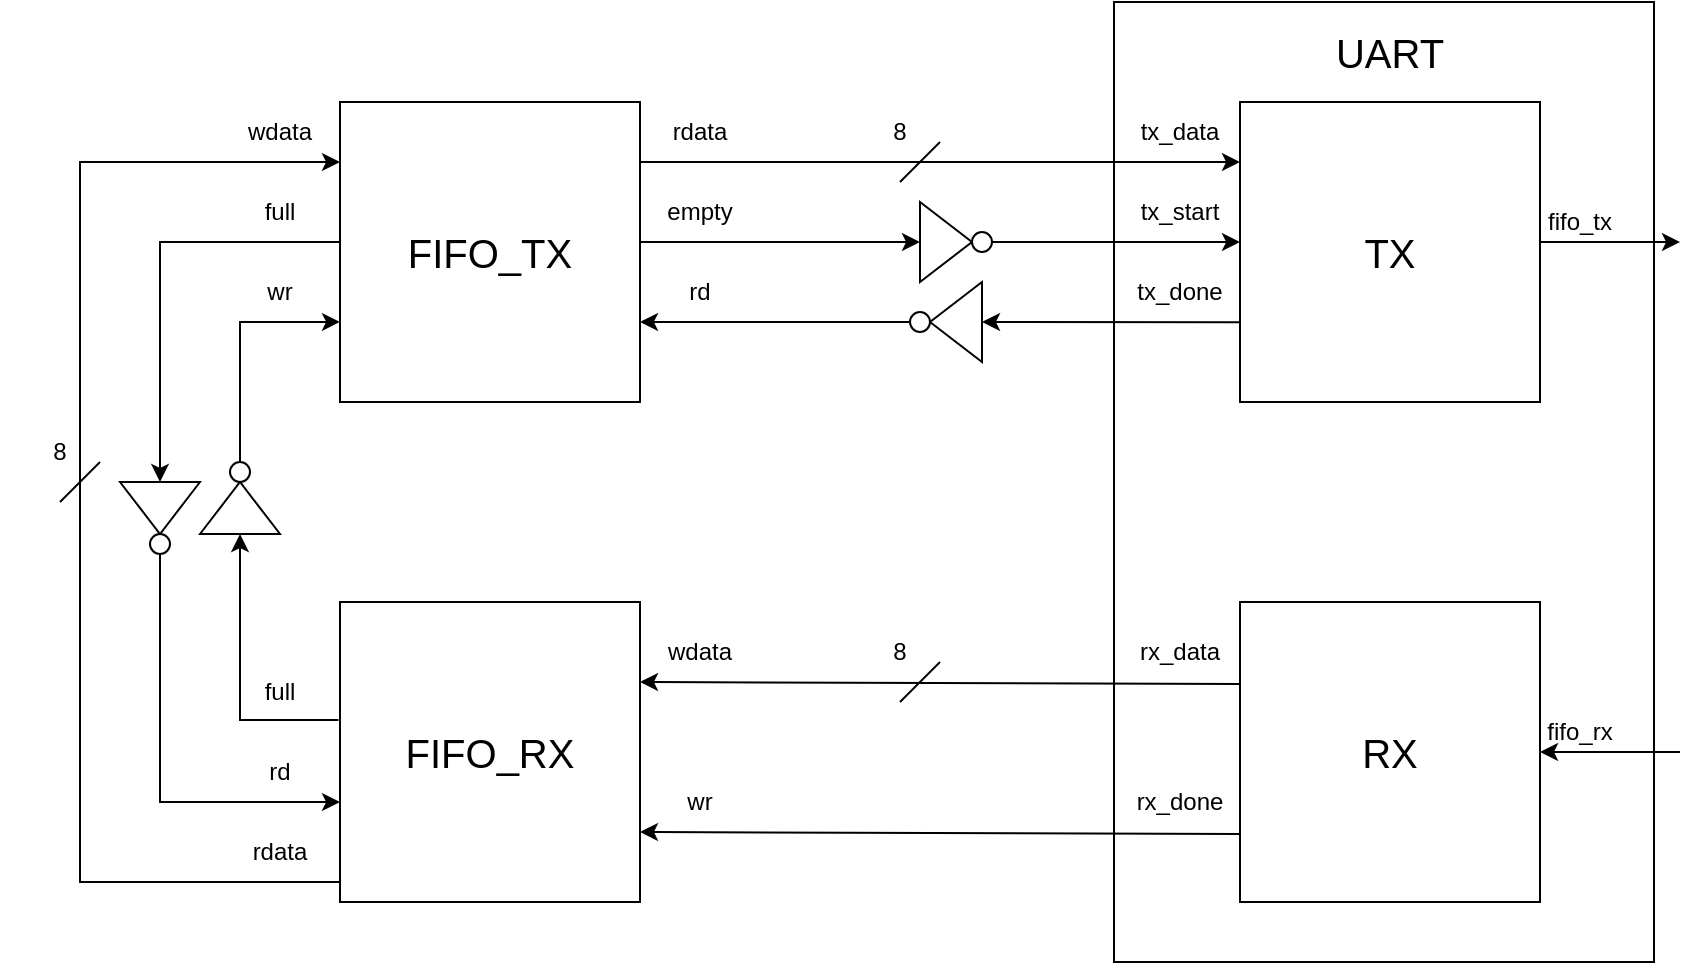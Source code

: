 <mxfile version="26.1.1">
  <diagram name="페이지-1" id="g2MAqH2UUVeFImmgU57O">
    <mxGraphModel dx="1434" dy="772" grid="1" gridSize="10" guides="1" tooltips="1" connect="1" arrows="1" fold="1" page="1" pageScale="1" pageWidth="827" pageHeight="1169" math="0" shadow="0">
      <root>
        <mxCell id="0" />
        <mxCell id="1" parent="0" />
        <mxCell id="WlPlCMzRFnkumvLCKoVt-96" value="" style="rounded=0;whiteSpace=wrap;html=1;" vertex="1" parent="1">
          <mxGeometry x="557" y="120" width="270" height="480" as="geometry" />
        </mxCell>
        <mxCell id="WlPlCMzRFnkumvLCKoVt-2" value="&lt;font style=&quot;font-size: 20px;&quot;&gt;FIFO_TX&lt;/font&gt;" style="whiteSpace=wrap;html=1;aspect=fixed;" vertex="1" parent="1">
          <mxGeometry x="170" y="170" width="150" height="150" as="geometry" />
        </mxCell>
        <mxCell id="WlPlCMzRFnkumvLCKoVt-3" value="&lt;font style=&quot;font-size: 20px;&quot;&gt;FIFO_RX&lt;/font&gt;" style="whiteSpace=wrap;html=1;aspect=fixed;" vertex="1" parent="1">
          <mxGeometry x="170" y="420" width="150" height="150" as="geometry" />
        </mxCell>
        <mxCell id="WlPlCMzRFnkumvLCKoVt-4" value="&lt;font style=&quot;font-size: 20px;&quot;&gt;RX&lt;/font&gt;" style="whiteSpace=wrap;html=1;aspect=fixed;" vertex="1" parent="1">
          <mxGeometry x="620" y="420" width="150" height="150" as="geometry" />
        </mxCell>
        <mxCell id="WlPlCMzRFnkumvLCKoVt-89" style="edgeStyle=orthogonalEdgeStyle;rounded=0;orthogonalLoop=1;jettySize=auto;html=1;" edge="1" parent="1">
          <mxGeometry relative="1" as="geometry">
            <mxPoint x="840" y="240" as="targetPoint" />
            <mxPoint x="770" y="240" as="sourcePoint" />
          </mxGeometry>
        </mxCell>
        <mxCell id="WlPlCMzRFnkumvLCKoVt-5" value="&lt;font style=&quot;font-size: 20px;&quot;&gt;TX&lt;/font&gt;" style="whiteSpace=wrap;html=1;aspect=fixed;" vertex="1" parent="1">
          <mxGeometry x="620" y="170" width="150" height="150" as="geometry" />
        </mxCell>
        <mxCell id="WlPlCMzRFnkumvLCKoVt-6" value="" style="endArrow=classic;html=1;rounded=0;entryX=0;entryY=0.2;entryDx=0;entryDy=0;entryPerimeter=0;" edge="1" parent="1" target="WlPlCMzRFnkumvLCKoVt-5">
          <mxGeometry width="50" height="50" relative="1" as="geometry">
            <mxPoint x="320" y="200" as="sourcePoint" />
            <mxPoint x="370" y="150" as="targetPoint" />
          </mxGeometry>
        </mxCell>
        <mxCell id="WlPlCMzRFnkumvLCKoVt-7" value="" style="triangle;whiteSpace=wrap;html=1;" vertex="1" parent="1">
          <mxGeometry x="460" y="220" width="26" height="40" as="geometry" />
        </mxCell>
        <mxCell id="WlPlCMzRFnkumvLCKoVt-8" value="" style="ellipse;whiteSpace=wrap;html=1;aspect=fixed;" vertex="1" parent="1">
          <mxGeometry x="486" y="235" width="10" height="10" as="geometry" />
        </mxCell>
        <mxCell id="WlPlCMzRFnkumvLCKoVt-29" value="" style="triangle;whiteSpace=wrap;html=1;direction=west;" vertex="1" parent="1">
          <mxGeometry x="465" y="260" width="26" height="40" as="geometry" />
        </mxCell>
        <mxCell id="WlPlCMzRFnkumvLCKoVt-30" value="" style="ellipse;whiteSpace=wrap;html=1;aspect=fixed;" vertex="1" parent="1">
          <mxGeometry x="455" y="275" width="10" height="10" as="geometry" />
        </mxCell>
        <mxCell id="WlPlCMzRFnkumvLCKoVt-33" value="" style="triangle;whiteSpace=wrap;html=1;direction=north;" vertex="1" parent="1">
          <mxGeometry x="100" y="360" width="40" height="26" as="geometry" />
        </mxCell>
        <mxCell id="WlPlCMzRFnkumvLCKoVt-34" value="" style="ellipse;whiteSpace=wrap;html=1;aspect=fixed;" vertex="1" parent="1">
          <mxGeometry x="115" y="350" width="10" height="10" as="geometry" />
        </mxCell>
        <mxCell id="WlPlCMzRFnkumvLCKoVt-35" value="" style="endArrow=classic;html=1;rounded=0;entryX=0;entryY=0.5;entryDx=0;entryDy=0;" edge="1" parent="1" target="WlPlCMzRFnkumvLCKoVt-7">
          <mxGeometry width="50" height="50" relative="1" as="geometry">
            <mxPoint x="320" y="240" as="sourcePoint" />
            <mxPoint x="410" y="240" as="targetPoint" />
          </mxGeometry>
        </mxCell>
        <mxCell id="WlPlCMzRFnkumvLCKoVt-36" value="" style="endArrow=classic;html=1;rounded=0;entryX=0;entryY=0.467;entryDx=0;entryDy=0;entryPerimeter=0;" edge="1" parent="1" target="WlPlCMzRFnkumvLCKoVt-5">
          <mxGeometry width="50" height="50" relative="1" as="geometry">
            <mxPoint x="496" y="240" as="sourcePoint" />
            <mxPoint x="546" y="190" as="targetPoint" />
          </mxGeometry>
        </mxCell>
        <mxCell id="WlPlCMzRFnkumvLCKoVt-37" value="" style="endArrow=classic;html=1;rounded=0;entryX=0;entryY=0.5;entryDx=0;entryDy=0;exitX=0.002;exitY=0.734;exitDx=0;exitDy=0;exitPerimeter=0;" edge="1" parent="1" source="WlPlCMzRFnkumvLCKoVt-5" target="WlPlCMzRFnkumvLCKoVt-29">
          <mxGeometry width="50" height="50" relative="1" as="geometry">
            <mxPoint x="600" y="280" as="sourcePoint" />
            <mxPoint x="600" y="260" as="targetPoint" />
          </mxGeometry>
        </mxCell>
        <mxCell id="WlPlCMzRFnkumvLCKoVt-38" value="" style="endArrow=classic;html=1;rounded=0;entryX=1;entryY=0.733;entryDx=0;entryDy=0;entryPerimeter=0;exitX=0;exitY=0.5;exitDx=0;exitDy=0;" edge="1" parent="1" source="WlPlCMzRFnkumvLCKoVt-30" target="WlPlCMzRFnkumvLCKoVt-2">
          <mxGeometry width="50" height="50" relative="1" as="geometry">
            <mxPoint x="363.5" y="320" as="sourcePoint" />
            <mxPoint x="413.5" y="270" as="targetPoint" />
          </mxGeometry>
        </mxCell>
        <mxCell id="WlPlCMzRFnkumvLCKoVt-39" value="" style="endArrow=none;html=1;rounded=0;" edge="1" parent="1">
          <mxGeometry width="50" height="50" relative="1" as="geometry">
            <mxPoint x="450" y="210" as="sourcePoint" />
            <mxPoint x="470" y="190" as="targetPoint" />
          </mxGeometry>
        </mxCell>
        <mxCell id="WlPlCMzRFnkumvLCKoVt-40" value="8" style="text;html=1;align=center;verticalAlign=middle;whiteSpace=wrap;rounded=0;" vertex="1" parent="1">
          <mxGeometry x="420" y="170" width="60" height="30" as="geometry" />
        </mxCell>
        <mxCell id="WlPlCMzRFnkumvLCKoVt-41" value="rdata" style="text;html=1;align=center;verticalAlign=middle;whiteSpace=wrap;rounded=0;" vertex="1" parent="1">
          <mxGeometry x="320" y="170" width="60" height="30" as="geometry" />
        </mxCell>
        <mxCell id="WlPlCMzRFnkumvLCKoVt-42" value="empty" style="text;html=1;align=center;verticalAlign=middle;whiteSpace=wrap;rounded=0;" vertex="1" parent="1">
          <mxGeometry x="320" y="210" width="60" height="30" as="geometry" />
        </mxCell>
        <mxCell id="WlPlCMzRFnkumvLCKoVt-43" value="rd" style="text;html=1;align=center;verticalAlign=middle;whiteSpace=wrap;rounded=0;" vertex="1" parent="1">
          <mxGeometry x="320" y="250" width="60" height="30" as="geometry" />
        </mxCell>
        <mxCell id="WlPlCMzRFnkumvLCKoVt-44" value="tx_data" style="text;html=1;align=center;verticalAlign=middle;whiteSpace=wrap;rounded=0;" vertex="1" parent="1">
          <mxGeometry x="560" y="170" width="60" height="30" as="geometry" />
        </mxCell>
        <mxCell id="WlPlCMzRFnkumvLCKoVt-45" value="tx_start" style="text;html=1;align=center;verticalAlign=middle;whiteSpace=wrap;rounded=0;" vertex="1" parent="1">
          <mxGeometry x="560" y="210" width="60" height="30" as="geometry" />
        </mxCell>
        <mxCell id="WlPlCMzRFnkumvLCKoVt-46" value="tx_done" style="text;html=1;align=center;verticalAlign=middle;whiteSpace=wrap;rounded=0;" vertex="1" parent="1">
          <mxGeometry x="560" y="250" width="60" height="30" as="geometry" />
        </mxCell>
        <mxCell id="WlPlCMzRFnkumvLCKoVt-47" value="" style="endArrow=classic;html=1;rounded=0;exitX=-0.007;exitY=0.14;exitDx=0;exitDy=0;exitPerimeter=0;" edge="1" parent="1">
          <mxGeometry width="50" height="50" relative="1" as="geometry">
            <mxPoint x="620" y="461" as="sourcePoint" />
            <mxPoint x="320" y="460" as="targetPoint" />
          </mxGeometry>
        </mxCell>
        <mxCell id="WlPlCMzRFnkumvLCKoVt-48" value="" style="endArrow=classic;html=1;rounded=0;exitX=-0.007;exitY=0.14;exitDx=0;exitDy=0;exitPerimeter=0;" edge="1" parent="1">
          <mxGeometry width="50" height="50" relative="1" as="geometry">
            <mxPoint x="620" y="536" as="sourcePoint" />
            <mxPoint x="320" y="535" as="targetPoint" />
          </mxGeometry>
        </mxCell>
        <mxCell id="WlPlCMzRFnkumvLCKoVt-49" value="wdata" style="text;html=1;align=center;verticalAlign=middle;whiteSpace=wrap;rounded=0;" vertex="1" parent="1">
          <mxGeometry x="320" y="430" width="60" height="30" as="geometry" />
        </mxCell>
        <mxCell id="WlPlCMzRFnkumvLCKoVt-50" value="wr" style="text;html=1;align=center;verticalAlign=middle;whiteSpace=wrap;rounded=0;" vertex="1" parent="1">
          <mxGeometry x="320" y="505" width="60" height="30" as="geometry" />
        </mxCell>
        <mxCell id="WlPlCMzRFnkumvLCKoVt-51" value="rx_data" style="text;html=1;align=center;verticalAlign=middle;whiteSpace=wrap;rounded=0;" vertex="1" parent="1">
          <mxGeometry x="560" y="430" width="60" height="30" as="geometry" />
        </mxCell>
        <mxCell id="WlPlCMzRFnkumvLCKoVt-52" value="rx_done" style="text;html=1;align=center;verticalAlign=middle;whiteSpace=wrap;rounded=0;" vertex="1" parent="1">
          <mxGeometry x="560" y="505" width="60" height="30" as="geometry" />
        </mxCell>
        <mxCell id="WlPlCMzRFnkumvLCKoVt-53" value="" style="endArrow=none;html=1;rounded=0;" edge="1" parent="1">
          <mxGeometry width="50" height="50" relative="1" as="geometry">
            <mxPoint x="450" y="470" as="sourcePoint" />
            <mxPoint x="470" y="450" as="targetPoint" />
          </mxGeometry>
        </mxCell>
        <mxCell id="WlPlCMzRFnkumvLCKoVt-54" value="8" style="text;html=1;align=center;verticalAlign=middle;whiteSpace=wrap;rounded=0;" vertex="1" parent="1">
          <mxGeometry x="420" y="430" width="60" height="30" as="geometry" />
        </mxCell>
        <mxCell id="WlPlCMzRFnkumvLCKoVt-69" value="" style="endArrow=classic;html=1;rounded=0;exitX=-0.005;exitY=0.393;exitDx=0;exitDy=0;exitPerimeter=0;" edge="1" parent="1" source="WlPlCMzRFnkumvLCKoVt-3">
          <mxGeometry width="50" height="50" relative="1" as="geometry">
            <mxPoint x="120" y="480" as="sourcePoint" />
            <mxPoint x="120" y="386" as="targetPoint" />
            <Array as="points">
              <mxPoint x="120" y="479" />
            </Array>
          </mxGeometry>
        </mxCell>
        <mxCell id="WlPlCMzRFnkumvLCKoVt-70" value="" style="endArrow=classic;html=1;rounded=0;entryX=0;entryY=0.733;entryDx=0;entryDy=0;entryPerimeter=0;" edge="1" parent="1" target="WlPlCMzRFnkumvLCKoVt-2">
          <mxGeometry width="50" height="50" relative="1" as="geometry">
            <mxPoint x="120" y="350" as="sourcePoint" />
            <mxPoint x="120" y="280" as="targetPoint" />
            <Array as="points">
              <mxPoint x="120" y="280" />
            </Array>
          </mxGeometry>
        </mxCell>
        <mxCell id="WlPlCMzRFnkumvLCKoVt-71" value="" style="endArrow=classic;html=1;rounded=0;exitX=0;exitY=0.467;exitDx=0;exitDy=0;exitPerimeter=0;entryX=0;entryY=0.5;entryDx=0;entryDy=0;" edge="1" parent="1" source="WlPlCMzRFnkumvLCKoVt-2" target="WlPlCMzRFnkumvLCKoVt-74">
          <mxGeometry width="50" height="50" relative="1" as="geometry">
            <mxPoint x="100" y="245" as="sourcePoint" />
            <mxPoint x="80" y="240" as="targetPoint" />
            <Array as="points">
              <mxPoint x="80" y="240" />
            </Array>
          </mxGeometry>
        </mxCell>
        <mxCell id="WlPlCMzRFnkumvLCKoVt-72" value="wr" style="text;html=1;align=center;verticalAlign=middle;whiteSpace=wrap;rounded=0;" vertex="1" parent="1">
          <mxGeometry x="110" y="250" width="60" height="30" as="geometry" />
        </mxCell>
        <mxCell id="WlPlCMzRFnkumvLCKoVt-73" value="full" style="text;html=1;align=center;verticalAlign=middle;whiteSpace=wrap;rounded=0;" vertex="1" parent="1">
          <mxGeometry x="110" y="450" width="60" height="30" as="geometry" />
        </mxCell>
        <mxCell id="WlPlCMzRFnkumvLCKoVt-74" value="" style="triangle;whiteSpace=wrap;html=1;direction=south;" vertex="1" parent="1">
          <mxGeometry x="60" y="360" width="40" height="26" as="geometry" />
        </mxCell>
        <mxCell id="WlPlCMzRFnkumvLCKoVt-75" value="" style="ellipse;whiteSpace=wrap;html=1;aspect=fixed;" vertex="1" parent="1">
          <mxGeometry x="75" y="386" width="10" height="10" as="geometry" />
        </mxCell>
        <mxCell id="WlPlCMzRFnkumvLCKoVt-76" value="" style="endArrow=classic;html=1;rounded=0;entryX=0;entryY=0.667;entryDx=0;entryDy=0;entryPerimeter=0;exitX=0.5;exitY=1;exitDx=0;exitDy=0;" edge="1" parent="1" source="WlPlCMzRFnkumvLCKoVt-75" target="WlPlCMzRFnkumvLCKoVt-3">
          <mxGeometry width="50" height="50" relative="1" as="geometry">
            <mxPoint x="80" y="400" as="sourcePoint" />
            <mxPoint x="125" y="510" as="targetPoint" />
            <Array as="points">
              <mxPoint x="80" y="520" />
            </Array>
          </mxGeometry>
        </mxCell>
        <mxCell id="WlPlCMzRFnkumvLCKoVt-77" value="full" style="text;html=1;align=center;verticalAlign=middle;whiteSpace=wrap;rounded=0;" vertex="1" parent="1">
          <mxGeometry x="110" y="210" width="60" height="30" as="geometry" />
        </mxCell>
        <mxCell id="WlPlCMzRFnkumvLCKoVt-78" value="rd" style="text;html=1;align=center;verticalAlign=middle;whiteSpace=wrap;rounded=0;" vertex="1" parent="1">
          <mxGeometry x="110" y="490" width="60" height="30" as="geometry" />
        </mxCell>
        <mxCell id="WlPlCMzRFnkumvLCKoVt-79" value="" style="endArrow=classic;html=1;rounded=0;exitX=0;exitY=0.2;exitDx=0;exitDy=0;exitPerimeter=0;entryX=0;entryY=0.2;entryDx=0;entryDy=0;entryPerimeter=0;" edge="1" parent="1" target="WlPlCMzRFnkumvLCKoVt-2">
          <mxGeometry width="50" height="50" relative="1" as="geometry">
            <mxPoint x="170" y="560.0" as="sourcePoint" />
            <mxPoint x="40" y="200" as="targetPoint" />
            <Array as="points">
              <mxPoint x="40" y="560" />
              <mxPoint x="40" y="200" />
            </Array>
          </mxGeometry>
        </mxCell>
        <mxCell id="WlPlCMzRFnkumvLCKoVt-83" value="" style="endArrow=none;html=1;rounded=0;" edge="1" parent="1">
          <mxGeometry width="50" height="50" relative="1" as="geometry">
            <mxPoint x="30" y="370" as="sourcePoint" />
            <mxPoint x="50" y="350" as="targetPoint" />
          </mxGeometry>
        </mxCell>
        <mxCell id="WlPlCMzRFnkumvLCKoVt-84" value="8" style="text;html=1;align=center;verticalAlign=middle;whiteSpace=wrap;rounded=0;" vertex="1" parent="1">
          <mxGeometry y="330" width="60" height="30" as="geometry" />
        </mxCell>
        <mxCell id="WlPlCMzRFnkumvLCKoVt-85" value="wdata" style="text;html=1;align=center;verticalAlign=middle;whiteSpace=wrap;rounded=0;" vertex="1" parent="1">
          <mxGeometry x="110" y="170" width="60" height="30" as="geometry" />
        </mxCell>
        <mxCell id="WlPlCMzRFnkumvLCKoVt-86" value="rdata" style="text;html=1;align=center;verticalAlign=middle;whiteSpace=wrap;rounded=0;" vertex="1" parent="1">
          <mxGeometry x="110" y="530" width="60" height="30" as="geometry" />
        </mxCell>
        <mxCell id="WlPlCMzRFnkumvLCKoVt-91" value="fifo_tx" style="text;html=1;align=center;verticalAlign=middle;whiteSpace=wrap;rounded=0;" vertex="1" parent="1">
          <mxGeometry x="760" y="215" width="60" height="30" as="geometry" />
        </mxCell>
        <mxCell id="WlPlCMzRFnkumvLCKoVt-93" value="fifo_rx" style="text;html=1;align=center;verticalAlign=middle;whiteSpace=wrap;rounded=0;" vertex="1" parent="1">
          <mxGeometry x="760" y="470" width="60" height="30" as="geometry" />
        </mxCell>
        <mxCell id="WlPlCMzRFnkumvLCKoVt-94" value="" style="endArrow=classic;html=1;rounded=0;entryX=1;entryY=0.5;entryDx=0;entryDy=0;" edge="1" parent="1" target="WlPlCMzRFnkumvLCKoVt-4">
          <mxGeometry width="50" height="50" relative="1" as="geometry">
            <mxPoint x="840" y="495" as="sourcePoint" />
            <mxPoint x="890" y="455" as="targetPoint" />
          </mxGeometry>
        </mxCell>
        <mxCell id="WlPlCMzRFnkumvLCKoVt-97" value="&lt;font style=&quot;font-size: 20px;&quot;&gt;UART&lt;/font&gt;" style="text;html=1;align=center;verticalAlign=middle;whiteSpace=wrap;rounded=0;" vertex="1" parent="1">
          <mxGeometry x="665" y="130" width="60" height="30" as="geometry" />
        </mxCell>
      </root>
    </mxGraphModel>
  </diagram>
</mxfile>
